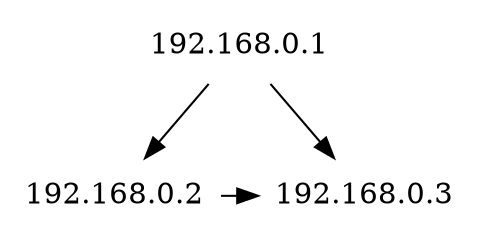 // The Round Table
digraph {
	node [image="switch.png"]
	node [shape=plaintext]
	node [arrowhead=none]
	A [label="192.168.0.1"]
	B [label="192.168.0.2"]
	L [label="192.168.0.3"]
	A -> B
	A -> L
	B -> L [constraint=false]
}
